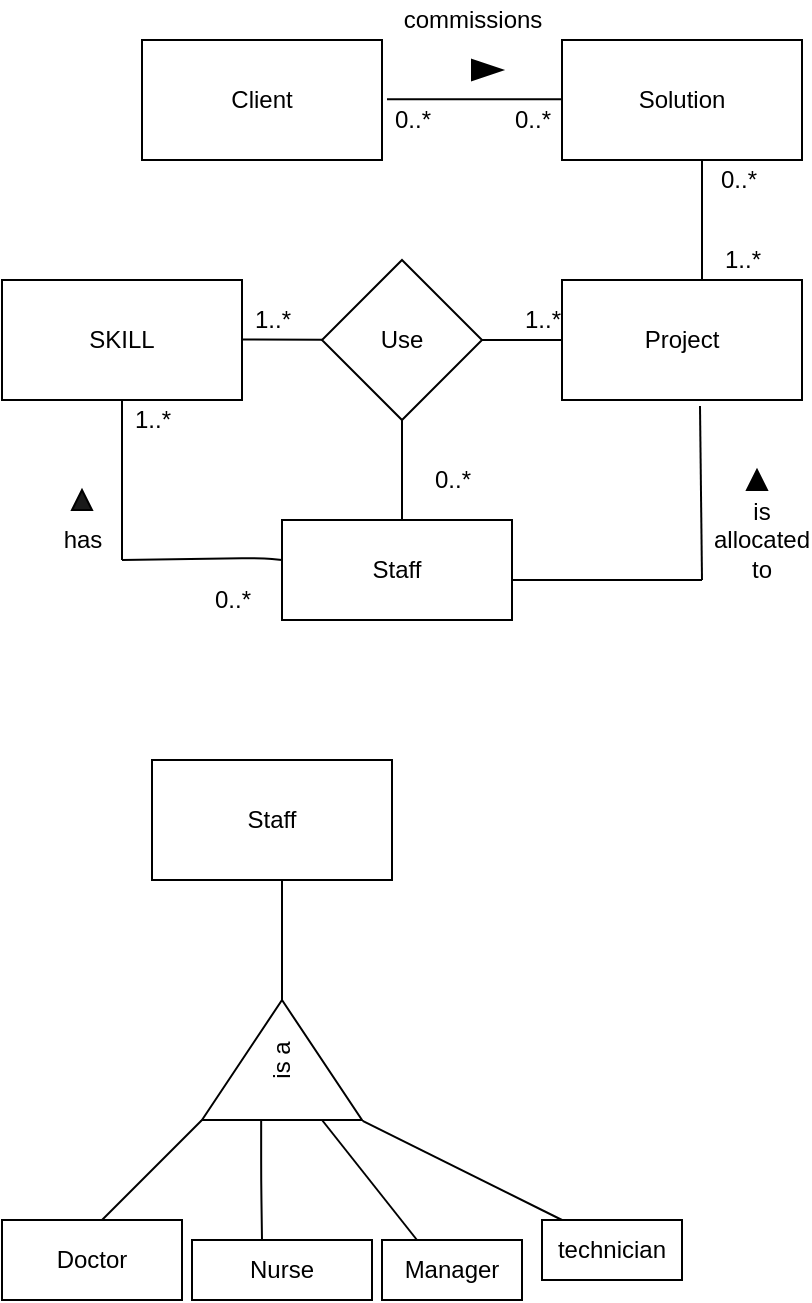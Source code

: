 <mxfile version="13.9.9" type="device"><diagram id="fFOETPBlJba3pL83q94Z" name="Page-1"><mxGraphModel dx="853" dy="493" grid="1" gridSize="10" guides="1" tooltips="1" connect="1" arrows="1" fold="1" page="1" pageScale="1" pageWidth="850" pageHeight="1100" math="0" shadow="0"><root><mxCell id="0"/><mxCell id="1" parent="0"/><mxCell id="CJ4OHhF9trWHKcyrBu43-1" value="SKILL" style="rounded=0;whiteSpace=wrap;html=1;" vertex="1" parent="1"><mxGeometry x="40" y="280" width="120" height="60" as="geometry"/></mxCell><mxCell id="CJ4OHhF9trWHKcyrBu43-3" value="" style="endArrow=none;html=1;" edge="1" parent="1" target="CJ4OHhF9trWHKcyrBu43-4"><mxGeometry width="50" height="50" relative="1" as="geometry"><mxPoint x="160" y="309.76" as="sourcePoint"/><mxPoint x="240" y="309.76" as="targetPoint"/></mxGeometry></mxCell><mxCell id="CJ4OHhF9trWHKcyrBu43-4" value="Use" style="rhombus;whiteSpace=wrap;html=1;" vertex="1" parent="1"><mxGeometry x="200" y="270" width="80" height="80" as="geometry"/></mxCell><mxCell id="CJ4OHhF9trWHKcyrBu43-5" value="1..*" style="text;html=1;align=center;verticalAlign=middle;resizable=0;points=[];autosize=1;" vertex="1" parent="1"><mxGeometry x="160" y="290" width="30" height="20" as="geometry"/></mxCell><mxCell id="CJ4OHhF9trWHKcyrBu43-8" value="" style="endArrow=none;html=1;" edge="1" parent="1"><mxGeometry width="50" height="50" relative="1" as="geometry"><mxPoint x="280" y="310" as="sourcePoint"/><mxPoint x="320" y="310" as="targetPoint"/></mxGeometry></mxCell><mxCell id="CJ4OHhF9trWHKcyrBu43-9" value="Project" style="rounded=0;whiteSpace=wrap;html=1;" vertex="1" parent="1"><mxGeometry x="320" y="280" width="120" height="60" as="geometry"/></mxCell><mxCell id="CJ4OHhF9trWHKcyrBu43-10" value="1..*" style="text;html=1;align=center;verticalAlign=middle;resizable=0;points=[];autosize=1;" vertex="1" parent="1"><mxGeometry x="295" y="290" width="30" height="20" as="geometry"/></mxCell><mxCell id="CJ4OHhF9trWHKcyrBu43-11" value="" style="endArrow=none;html=1;" edge="1" parent="1"><mxGeometry width="50" height="50" relative="1" as="geometry"><mxPoint x="240" y="400" as="sourcePoint"/><mxPoint x="240" y="350" as="targetPoint"/></mxGeometry></mxCell><mxCell id="CJ4OHhF9trWHKcyrBu43-12" value="Staff" style="rounded=0;whiteSpace=wrap;html=1;" vertex="1" parent="1"><mxGeometry x="180" y="400" width="115" height="50" as="geometry"/></mxCell><mxCell id="CJ4OHhF9trWHKcyrBu43-13" value="0..*" style="text;html=1;align=center;verticalAlign=middle;resizable=0;points=[];autosize=1;" vertex="1" parent="1"><mxGeometry x="250" y="370" width="30" height="20" as="geometry"/></mxCell><mxCell id="CJ4OHhF9trWHKcyrBu43-16" value="" style="endArrow=none;html=1;" edge="1" parent="1"><mxGeometry width="50" height="50" relative="1" as="geometry"><mxPoint x="100" y="420" as="sourcePoint"/><mxPoint x="100" y="340" as="targetPoint"/></mxGeometry></mxCell><mxCell id="CJ4OHhF9trWHKcyrBu43-17" value="" style="endArrow=none;html=1;" edge="1" parent="1"><mxGeometry width="50" height="50" relative="1" as="geometry"><mxPoint x="100" y="420" as="sourcePoint"/><mxPoint x="180" y="420" as="targetPoint"/><Array as="points"><mxPoint x="170" y="419"/></Array></mxGeometry></mxCell><mxCell id="CJ4OHhF9trWHKcyrBu43-19" value="1..*" style="text;html=1;align=center;verticalAlign=middle;resizable=0;points=[];autosize=1;" vertex="1" parent="1"><mxGeometry x="100" y="340" width="30" height="20" as="geometry"/></mxCell><mxCell id="CJ4OHhF9trWHKcyrBu43-20" value="0..*" style="text;html=1;align=center;verticalAlign=middle;resizable=0;points=[];autosize=1;" vertex="1" parent="1"><mxGeometry x="140" y="430" width="30" height="20" as="geometry"/></mxCell><mxCell id="CJ4OHhF9trWHKcyrBu43-21" value="" style="endArrow=none;html=1;" edge="1" parent="1"><mxGeometry width="50" height="50" relative="1" as="geometry"><mxPoint x="295" y="430" as="sourcePoint"/><mxPoint x="390" y="430" as="targetPoint"/></mxGeometry></mxCell><mxCell id="CJ4OHhF9trWHKcyrBu43-23" value="" style="endArrow=none;html=1;" edge="1" parent="1"><mxGeometry width="50" height="50" relative="1" as="geometry"><mxPoint x="390" y="430" as="sourcePoint"/><mxPoint x="389" y="343" as="targetPoint"/></mxGeometry></mxCell><mxCell id="CJ4OHhF9trWHKcyrBu43-24" value="" style="triangle;whiteSpace=wrap;html=1;rotation=-90;fillColor=#000000;" vertex="1" parent="1"><mxGeometry x="412.5" y="375" width="10" height="10" as="geometry"/></mxCell><mxCell id="CJ4OHhF9trWHKcyrBu43-25" value="" style="triangle;whiteSpace=wrap;html=1;rotation=-90;fillColor=#1A1A1A;" vertex="1" parent="1"><mxGeometry x="75" y="385" width="10" height="10" as="geometry"/></mxCell><mxCell id="CJ4OHhF9trWHKcyrBu43-26" value="has" style="text;html=1;align=center;verticalAlign=middle;resizable=0;points=[];autosize=1;" vertex="1" parent="1"><mxGeometry x="65" y="400" width="30" height="20" as="geometry"/></mxCell><mxCell id="CJ4OHhF9trWHKcyrBu43-27" value="is allocated to" style="text;html=1;strokeColor=none;fillColor=none;align=center;verticalAlign=middle;whiteSpace=wrap;rounded=0;" vertex="1" parent="1"><mxGeometry x="400" y="400" width="40" height="20" as="geometry"/></mxCell><mxCell id="CJ4OHhF9trWHKcyrBu43-30" value="" style="endArrow=none;html=1;" edge="1" parent="1"><mxGeometry width="50" height="50" relative="1" as="geometry"><mxPoint x="390" y="280" as="sourcePoint"/><mxPoint x="390" y="220" as="targetPoint"/></mxGeometry></mxCell><mxCell id="CJ4OHhF9trWHKcyrBu43-31" value="Solution" style="rounded=0;whiteSpace=wrap;html=1;strokeColor=#000000;fillColor=#FFFFFF;" vertex="1" parent="1"><mxGeometry x="320" y="160" width="120" height="60" as="geometry"/></mxCell><mxCell id="CJ4OHhF9trWHKcyrBu43-32" value="1..*" style="text;html=1;align=center;verticalAlign=middle;resizable=0;points=[];autosize=1;" vertex="1" parent="1"><mxGeometry x="395" y="260" width="30" height="20" as="geometry"/></mxCell><mxCell id="CJ4OHhF9trWHKcyrBu43-33" value="0..*" style="text;html=1;align=center;verticalAlign=middle;resizable=0;points=[];autosize=1;" vertex="1" parent="1"><mxGeometry x="392.5" y="220" width="30" height="20" as="geometry"/></mxCell><mxCell id="CJ4OHhF9trWHKcyrBu43-34" value="" style="endArrow=none;html=1;" edge="1" parent="1"><mxGeometry width="50" height="50" relative="1" as="geometry"><mxPoint x="232.5" y="189.66" as="sourcePoint"/><mxPoint x="320" y="189.66" as="targetPoint"/></mxGeometry></mxCell><mxCell id="CJ4OHhF9trWHKcyrBu43-35" value="Client" style="rounded=0;whiteSpace=wrap;html=1;strokeColor=#000000;fillColor=#FFFFFF;" vertex="1" parent="1"><mxGeometry x="110" y="160" width="120" height="60" as="geometry"/></mxCell><mxCell id="CJ4OHhF9trWHKcyrBu43-36" value="0..*" style="text;html=1;align=center;verticalAlign=middle;resizable=0;points=[];autosize=1;" vertex="1" parent="1"><mxGeometry x="230" y="190" width="30" height="20" as="geometry"/></mxCell><mxCell id="CJ4OHhF9trWHKcyrBu43-37" value="0..*" style="text;html=1;align=center;verticalAlign=middle;resizable=0;points=[];autosize=1;" vertex="1" parent="1"><mxGeometry x="290" y="190" width="30" height="20" as="geometry"/></mxCell><mxCell id="CJ4OHhF9trWHKcyrBu43-38" value="" style="triangle;whiteSpace=wrap;html=1;strokeColor=#000000;fillColor=#000000;" vertex="1" parent="1"><mxGeometry x="275" y="170" width="15" height="10" as="geometry"/></mxCell><mxCell id="CJ4OHhF9trWHKcyrBu43-39" value="commissions" style="text;html=1;align=center;verticalAlign=middle;resizable=0;points=[];autosize=1;" vertex="1" parent="1"><mxGeometry x="230" y="140" width="90" height="20" as="geometry"/></mxCell><mxCell id="CJ4OHhF9trWHKcyrBu43-40" value="Staff" style="rounded=0;whiteSpace=wrap;html=1;strokeColor=#000000;fillColor=#FFFFFF;" vertex="1" parent="1"><mxGeometry x="115" y="520" width="120" height="60" as="geometry"/></mxCell><mxCell id="CJ4OHhF9trWHKcyrBu43-42" value="is a" style="triangle;whiteSpace=wrap;html=1;rotation=-90;" vertex="1" parent="1"><mxGeometry x="150" y="630" width="60" height="80" as="geometry"/></mxCell><mxCell id="CJ4OHhF9trWHKcyrBu43-45" value="" style="endArrow=none;html=1;" edge="1" parent="1"><mxGeometry width="50" height="50" relative="1" as="geometry"><mxPoint x="180" y="640" as="sourcePoint"/><mxPoint x="180" y="580" as="targetPoint"/></mxGeometry></mxCell><mxCell id="CJ4OHhF9trWHKcyrBu43-46" value="" style="endArrow=none;html=1;" edge="1" parent="1"><mxGeometry width="50" height="50" relative="1" as="geometry"><mxPoint x="90" y="750" as="sourcePoint"/><mxPoint x="140" y="700" as="targetPoint"/></mxGeometry></mxCell><mxCell id="CJ4OHhF9trWHKcyrBu43-48" value="Doctor" style="rounded=0;whiteSpace=wrap;html=1;strokeColor=#000000;fillColor=#FFFFFF;" vertex="1" parent="1"><mxGeometry x="40" y="750" width="90" height="40" as="geometry"/></mxCell><mxCell id="CJ4OHhF9trWHKcyrBu43-50" value="" style="endArrow=none;html=1;" edge="1" parent="1"><mxGeometry width="50" height="50" relative="1" as="geometry"><mxPoint x="170" y="760" as="sourcePoint"/><mxPoint x="169.58" y="700" as="targetPoint"/><Array as="points"><mxPoint x="169.58" y="730"/></Array></mxGeometry></mxCell><mxCell id="CJ4OHhF9trWHKcyrBu43-51" value="Nurse" style="rounded=0;whiteSpace=wrap;html=1;strokeColor=#000000;fillColor=#FFFFFF;" vertex="1" parent="1"><mxGeometry x="135" y="760" width="90" height="30" as="geometry"/></mxCell><mxCell id="CJ4OHhF9trWHKcyrBu43-53" value="Manager" style="rounded=0;whiteSpace=wrap;html=1;" vertex="1" parent="1"><mxGeometry x="230" y="760" width="70" height="30" as="geometry"/></mxCell><mxCell id="CJ4OHhF9trWHKcyrBu43-54" value="" style="endArrow=none;html=1;entryX=0;entryY=0.75;entryDx=0;entryDy=0;exitX=0.25;exitY=0;exitDx=0;exitDy=0;" edge="1" parent="1" source="CJ4OHhF9trWHKcyrBu43-53" target="CJ4OHhF9trWHKcyrBu43-42"><mxGeometry width="50" height="50" relative="1" as="geometry"><mxPoint x="235" y="760" as="sourcePoint"/><mxPoint x="285" y="710" as="targetPoint"/></mxGeometry></mxCell><mxCell id="CJ4OHhF9trWHKcyrBu43-55" value="" style="endArrow=none;html=1;exitX=-0.008;exitY=1.004;exitDx=0;exitDy=0;exitPerimeter=0;" edge="1" parent="1" source="CJ4OHhF9trWHKcyrBu43-42"><mxGeometry width="50" height="50" relative="1" as="geometry"><mxPoint x="285" y="730" as="sourcePoint"/><mxPoint x="320" y="750" as="targetPoint"/></mxGeometry></mxCell><mxCell id="CJ4OHhF9trWHKcyrBu43-56" value="technician" style="rounded=0;whiteSpace=wrap;html=1;strokeColor=#000000;fillColor=#FFFFFF;" vertex="1" parent="1"><mxGeometry x="310" y="750" width="70" height="30" as="geometry"/></mxCell></root></mxGraphModel></diagram></mxfile>